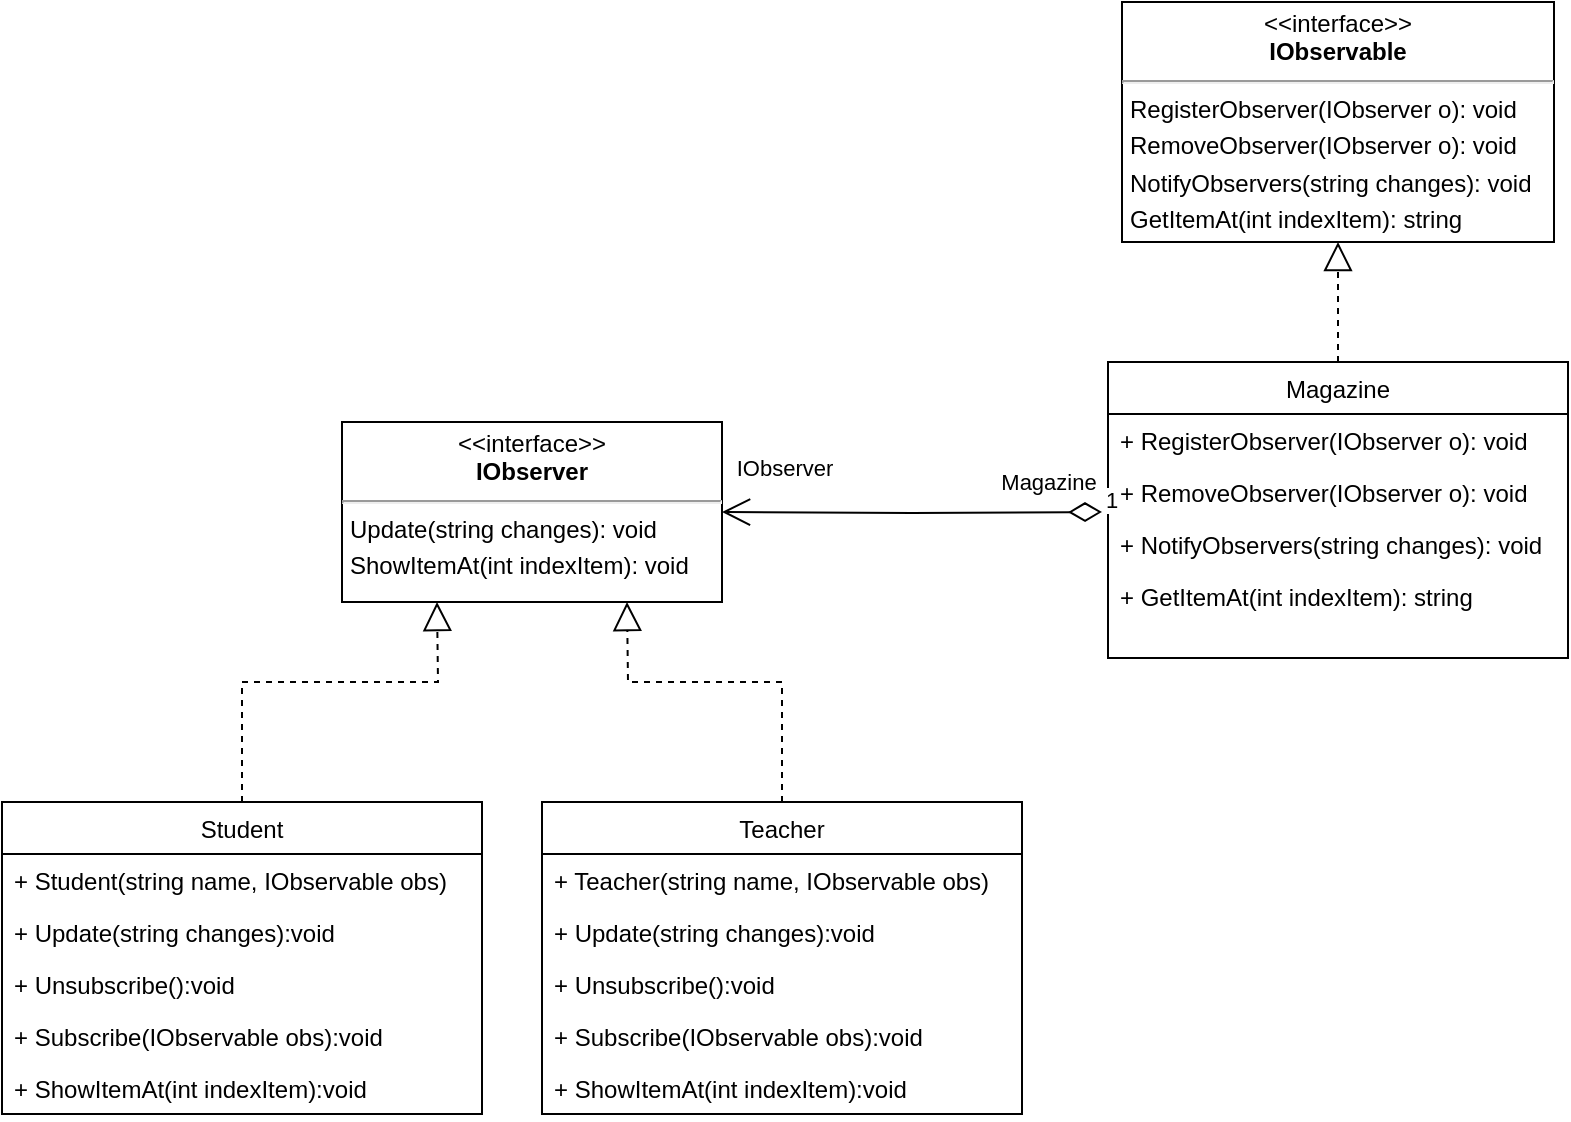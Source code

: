 <mxfile version="22.1.7" type="device">
  <diagram id="C5RBs43oDa-KdzZeNtuy" name="Page-1">
    <mxGraphModel dx="1886" dy="1788" grid="1" gridSize="10" guides="1" tooltips="1" connect="1" arrows="1" fold="1" page="1" pageScale="1" pageWidth="827" pageHeight="1169" math="0" shadow="0">
      <root>
        <mxCell id="WIyWlLk6GJQsqaUBKTNV-0" />
        <mxCell id="WIyWlLk6GJQsqaUBKTNV-1" parent="WIyWlLk6GJQsqaUBKTNV-0" />
        <mxCell id="14hLTd7_4H4-UwJOKCpC-3" value="Student" style="swimlane;fontStyle=0;align=center;verticalAlign=top;childLayout=stackLayout;horizontal=1;startSize=26;horizontalStack=0;resizeParent=1;resizeLast=0;collapsible=1;marginBottom=0;rounded=0;shadow=0;strokeWidth=1;" vertex="1" parent="WIyWlLk6GJQsqaUBKTNV-1">
          <mxGeometry x="-110" y="-20" width="240" height="156" as="geometry">
            <mxRectangle x="130" y="380" width="160" height="26" as="alternateBounds" />
          </mxGeometry>
        </mxCell>
        <mxCell id="14hLTd7_4H4-UwJOKCpC-4" value="+ Student(string name, IObservable obs)" style="text;align=left;verticalAlign=top;spacingLeft=4;spacingRight=4;overflow=hidden;rotatable=0;points=[[0,0.5],[1,0.5]];portConstraint=eastwest;" vertex="1" parent="14hLTd7_4H4-UwJOKCpC-3">
          <mxGeometry y="26" width="240" height="26" as="geometry" />
        </mxCell>
        <mxCell id="14hLTd7_4H4-UwJOKCpC-20" value="+&amp;nbsp;Update(string changes):void" style="text;strokeColor=none;fillColor=none;align=left;verticalAlign=top;spacingLeft=4;spacingRight=4;overflow=hidden;rotatable=0;points=[[0,0.5],[1,0.5]];portConstraint=eastwest;whiteSpace=wrap;html=1;" vertex="1" parent="14hLTd7_4H4-UwJOKCpC-3">
          <mxGeometry y="52" width="240" height="26" as="geometry" />
        </mxCell>
        <mxCell id="14hLTd7_4H4-UwJOKCpC-21" value="+ Unsubscribe():void" style="text;strokeColor=none;fillColor=none;align=left;verticalAlign=top;spacingLeft=4;spacingRight=4;overflow=hidden;rotatable=0;points=[[0,0.5],[1,0.5]];portConstraint=eastwest;whiteSpace=wrap;html=1;" vertex="1" parent="14hLTd7_4H4-UwJOKCpC-3">
          <mxGeometry y="78" width="240" height="26" as="geometry" />
        </mxCell>
        <mxCell id="14hLTd7_4H4-UwJOKCpC-22" value="+ Subscribe(IObservable obs):void" style="text;strokeColor=none;fillColor=none;align=left;verticalAlign=top;spacingLeft=4;spacingRight=4;overflow=hidden;rotatable=0;points=[[0,0.5],[1,0.5]];portConstraint=eastwest;whiteSpace=wrap;html=1;" vertex="1" parent="14hLTd7_4H4-UwJOKCpC-3">
          <mxGeometry y="104" width="240" height="26" as="geometry" />
        </mxCell>
        <mxCell id="14hLTd7_4H4-UwJOKCpC-23" value="+ ShowItemAt(int indexItem):void" style="text;strokeColor=none;fillColor=none;align=left;verticalAlign=top;spacingLeft=4;spacingRight=4;overflow=hidden;rotatable=0;points=[[0,0.5],[1,0.5]];portConstraint=eastwest;whiteSpace=wrap;html=1;" vertex="1" parent="14hLTd7_4H4-UwJOKCpC-3">
          <mxGeometry y="130" width="240" height="26" as="geometry" />
        </mxCell>
        <mxCell id="14hLTd7_4H4-UwJOKCpC-7" value="Magazine" style="swimlane;fontStyle=0;align=center;verticalAlign=top;childLayout=stackLayout;horizontal=1;startSize=26;horizontalStack=0;resizeParent=1;resizeLast=0;collapsible=1;marginBottom=0;rounded=0;shadow=0;strokeWidth=1;" vertex="1" parent="WIyWlLk6GJQsqaUBKTNV-1">
          <mxGeometry x="443" y="-240" width="230" height="148" as="geometry">
            <mxRectangle x="550" y="140" width="160" height="26" as="alternateBounds" />
          </mxGeometry>
        </mxCell>
        <mxCell id="14hLTd7_4H4-UwJOKCpC-8" value="+ RegisterObserver(IObserver o): void&#xa;" style="text;align=left;verticalAlign=top;spacingLeft=4;spacingRight=4;overflow=hidden;rotatable=0;points=[[0,0.5],[1,0.5]];portConstraint=eastwest;" vertex="1" parent="14hLTd7_4H4-UwJOKCpC-7">
          <mxGeometry y="26" width="230" height="26" as="geometry" />
        </mxCell>
        <mxCell id="14hLTd7_4H4-UwJOKCpC-9" value="+ RemoveObserver(IObserver o): void" style="text;strokeColor=none;fillColor=none;align=left;verticalAlign=top;spacingLeft=4;spacingRight=4;overflow=hidden;rotatable=0;points=[[0,0.5],[1,0.5]];portConstraint=eastwest;whiteSpace=wrap;html=1;" vertex="1" parent="14hLTd7_4H4-UwJOKCpC-7">
          <mxGeometry y="52" width="230" height="26" as="geometry" />
        </mxCell>
        <mxCell id="14hLTd7_4H4-UwJOKCpC-10" value="+&amp;nbsp;NotifyObservers(string changes): void" style="text;strokeColor=none;fillColor=none;align=left;verticalAlign=top;spacingLeft=4;spacingRight=4;overflow=hidden;rotatable=0;points=[[0,0.5],[1,0.5]];portConstraint=eastwest;whiteSpace=wrap;html=1;" vertex="1" parent="14hLTd7_4H4-UwJOKCpC-7">
          <mxGeometry y="78" width="230" height="26" as="geometry" />
        </mxCell>
        <mxCell id="14hLTd7_4H4-UwJOKCpC-18" value="+ GetItemAt(int indexItem): string" style="text;strokeColor=none;fillColor=none;align=left;verticalAlign=top;spacingLeft=4;spacingRight=4;overflow=hidden;rotatable=0;points=[[0,0.5],[1,0.5]];portConstraint=eastwest;whiteSpace=wrap;html=1;" vertex="1" parent="14hLTd7_4H4-UwJOKCpC-7">
          <mxGeometry y="104" width="230" height="26" as="geometry" />
        </mxCell>
        <mxCell id="14hLTd7_4H4-UwJOKCpC-11" value="&lt;p style=&quot;margin:0px;margin-top:4px;text-align:center;&quot;&gt;&amp;lt;&amp;lt;interface&amp;gt;&amp;gt;&lt;br&gt;&lt;b&gt;IObserver&lt;/b&gt;&lt;br&gt;&lt;/p&gt;&lt;hr&gt;&lt;p style=&quot;margin:0px;margin-top:4px;margin-left:4px;text-align:left;&quot;&gt;Update(string changes): void&lt;/p&gt;&lt;p style=&quot;margin:0px;margin-top:4px;margin-left:4px;text-align:left;&quot;&gt;ShowItemAt(int indexItem): void&lt;br&gt;&lt;/p&gt;" style="shape=rect;html=1;overflow=fill;whiteSpace=wrap;" vertex="1" parent="WIyWlLk6GJQsqaUBKTNV-1">
          <mxGeometry x="60" y="-210" width="190" height="90" as="geometry" />
        </mxCell>
        <mxCell id="14hLTd7_4H4-UwJOKCpC-16" value="&lt;p style=&quot;margin:0px;margin-top:4px;text-align:center;&quot;&gt;&amp;lt;&amp;lt;interface&amp;gt;&amp;gt;&lt;br&gt;&lt;b&gt;IObservable&lt;/b&gt;&lt;br&gt;&lt;/p&gt;&lt;hr&gt;&lt;p style=&quot;margin:0px;margin-top:4px;margin-left:4px;text-align:left;&quot;&gt;RegisterObserver(IObserver o): void&lt;/p&gt;&lt;p style=&quot;margin:0px;margin-top:4px;margin-left:4px;text-align:left;&quot;&gt;RemoveObserver(IObserver o): void&lt;br&gt;&lt;/p&gt;&lt;p style=&quot;margin:0px;margin-top:4px;margin-left:4px;text-align:left;&quot;&gt;NotifyObservers(string changes): void&lt;br&gt;&lt;/p&gt;&lt;p style=&quot;margin:0px;margin-top:4px;margin-left:4px;text-align:left;&quot;&gt;GetItemAt(int indexItem): string&lt;br&gt;&lt;/p&gt;" style="shape=rect;html=1;overflow=fill;whiteSpace=wrap;" vertex="1" parent="WIyWlLk6GJQsqaUBKTNV-1">
          <mxGeometry x="450" y="-420" width="216" height="120" as="geometry" />
        </mxCell>
        <mxCell id="14hLTd7_4H4-UwJOKCpC-19" value="" style="endArrow=block;dashed=1;endFill=0;endSize=12;html=1;rounded=0;exitX=0.5;exitY=0;exitDx=0;exitDy=0;entryX=0.5;entryY=1;entryDx=0;entryDy=0;" edge="1" parent="WIyWlLk6GJQsqaUBKTNV-1" source="14hLTd7_4H4-UwJOKCpC-7" target="14hLTd7_4H4-UwJOKCpC-16">
          <mxGeometry width="160" relative="1" as="geometry">
            <mxPoint x="630" y="-260" as="sourcePoint" />
            <mxPoint x="790" y="-260" as="targetPoint" />
          </mxGeometry>
        </mxCell>
        <mxCell id="14hLTd7_4H4-UwJOKCpC-24" value="Teacher" style="swimlane;fontStyle=0;align=center;verticalAlign=top;childLayout=stackLayout;horizontal=1;startSize=26;horizontalStack=0;resizeParent=1;resizeLast=0;collapsible=1;marginBottom=0;rounded=0;shadow=0;strokeWidth=1;" vertex="1" parent="WIyWlLk6GJQsqaUBKTNV-1">
          <mxGeometry x="160" y="-20" width="240" height="156" as="geometry">
            <mxRectangle x="130" y="380" width="160" height="26" as="alternateBounds" />
          </mxGeometry>
        </mxCell>
        <mxCell id="14hLTd7_4H4-UwJOKCpC-25" value="+ Teacher(string name, IObservable obs)" style="text;align=left;verticalAlign=top;spacingLeft=4;spacingRight=4;overflow=hidden;rotatable=0;points=[[0,0.5],[1,0.5]];portConstraint=eastwest;" vertex="1" parent="14hLTd7_4H4-UwJOKCpC-24">
          <mxGeometry y="26" width="240" height="26" as="geometry" />
        </mxCell>
        <mxCell id="14hLTd7_4H4-UwJOKCpC-26" value="+&amp;nbsp;Update(string changes):void" style="text;strokeColor=none;fillColor=none;align=left;verticalAlign=top;spacingLeft=4;spacingRight=4;overflow=hidden;rotatable=0;points=[[0,0.5],[1,0.5]];portConstraint=eastwest;whiteSpace=wrap;html=1;" vertex="1" parent="14hLTd7_4H4-UwJOKCpC-24">
          <mxGeometry y="52" width="240" height="26" as="geometry" />
        </mxCell>
        <mxCell id="14hLTd7_4H4-UwJOKCpC-27" value="+ Unsubscribe():void" style="text;strokeColor=none;fillColor=none;align=left;verticalAlign=top;spacingLeft=4;spacingRight=4;overflow=hidden;rotatable=0;points=[[0,0.5],[1,0.5]];portConstraint=eastwest;whiteSpace=wrap;html=1;" vertex="1" parent="14hLTd7_4H4-UwJOKCpC-24">
          <mxGeometry y="78" width="240" height="26" as="geometry" />
        </mxCell>
        <mxCell id="14hLTd7_4H4-UwJOKCpC-28" value="+ Subscribe(IObservable obs):void" style="text;strokeColor=none;fillColor=none;align=left;verticalAlign=top;spacingLeft=4;spacingRight=4;overflow=hidden;rotatable=0;points=[[0,0.5],[1,0.5]];portConstraint=eastwest;whiteSpace=wrap;html=1;" vertex="1" parent="14hLTd7_4H4-UwJOKCpC-24">
          <mxGeometry y="104" width="240" height="26" as="geometry" />
        </mxCell>
        <mxCell id="14hLTd7_4H4-UwJOKCpC-29" value="+ ShowItemAt(int indexItem):void" style="text;strokeColor=none;fillColor=none;align=left;verticalAlign=top;spacingLeft=4;spacingRight=4;overflow=hidden;rotatable=0;points=[[0,0.5],[1,0.5]];portConstraint=eastwest;whiteSpace=wrap;html=1;" vertex="1" parent="14hLTd7_4H4-UwJOKCpC-24">
          <mxGeometry y="130" width="240" height="26" as="geometry" />
        </mxCell>
        <mxCell id="14hLTd7_4H4-UwJOKCpC-30" value="" style="endArrow=block;dashed=1;endFill=0;endSize=12;html=1;rounded=0;entryX=0.25;entryY=1;entryDx=0;entryDy=0;exitX=0.5;exitY=0;exitDx=0;exitDy=0;" edge="1" parent="WIyWlLk6GJQsqaUBKTNV-1" source="14hLTd7_4H4-UwJOKCpC-3" target="14hLTd7_4H4-UwJOKCpC-11">
          <mxGeometry width="160" relative="1" as="geometry">
            <mxPoint x="-90" y="-80" as="sourcePoint" />
            <mxPoint x="70" y="-80" as="targetPoint" />
            <Array as="points">
              <mxPoint x="10" y="-80" />
              <mxPoint x="108" y="-80" />
            </Array>
          </mxGeometry>
        </mxCell>
        <mxCell id="14hLTd7_4H4-UwJOKCpC-31" value="" style="endArrow=block;dashed=1;endFill=0;endSize=12;html=1;rounded=0;exitX=0.5;exitY=0;exitDx=0;exitDy=0;entryX=0.75;entryY=1;entryDx=0;entryDy=0;" edge="1" parent="WIyWlLk6GJQsqaUBKTNV-1" source="14hLTd7_4H4-UwJOKCpC-24" target="14hLTd7_4H4-UwJOKCpC-11">
          <mxGeometry width="160" relative="1" as="geometry">
            <mxPoint x="230" y="-100" as="sourcePoint" />
            <mxPoint x="390" y="-100" as="targetPoint" />
            <Array as="points">
              <mxPoint x="280" y="-80" />
              <mxPoint x="203" y="-80" />
            </Array>
          </mxGeometry>
        </mxCell>
        <mxCell id="14hLTd7_4H4-UwJOKCpC-32" value="1" style="endArrow=open;html=1;endSize=12;startArrow=diamondThin;startSize=14;startFill=0;edgeStyle=orthogonalEdgeStyle;align=left;verticalAlign=bottom;rounded=0;entryX=1;entryY=0.5;entryDx=0;entryDy=0;" edge="1" parent="WIyWlLk6GJQsqaUBKTNV-1" target="14hLTd7_4H4-UwJOKCpC-11">
          <mxGeometry x="-1" y="3" relative="1" as="geometry">
            <mxPoint x="440" y="-165" as="sourcePoint" />
            <mxPoint x="420" y="-250" as="targetPoint" />
          </mxGeometry>
        </mxCell>
        <mxCell id="14hLTd7_4H4-UwJOKCpC-33" value="IObserver" style="edgeLabel;html=1;align=center;verticalAlign=middle;resizable=0;points=[];" vertex="1" connectable="0" parent="14hLTd7_4H4-UwJOKCpC-32">
          <mxGeometry x="-0.384" y="-1" relative="1" as="geometry">
            <mxPoint x="-101" y="-22" as="offset" />
          </mxGeometry>
        </mxCell>
        <mxCell id="14hLTd7_4H4-UwJOKCpC-34" value="Magazine" style="edgeLabel;html=1;align=center;verticalAlign=middle;resizable=0;points=[];" vertex="1" connectable="0" parent="14hLTd7_4H4-UwJOKCpC-32">
          <mxGeometry x="0.255" y="1" relative="1" as="geometry">
            <mxPoint x="92" y="-16" as="offset" />
          </mxGeometry>
        </mxCell>
      </root>
    </mxGraphModel>
  </diagram>
</mxfile>
